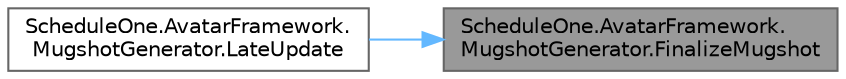 digraph "ScheduleOne.AvatarFramework.MugshotGenerator.FinalizeMugshot"
{
 // LATEX_PDF_SIZE
  bgcolor="transparent";
  edge [fontname=Helvetica,fontsize=10,labelfontname=Helvetica,labelfontsize=10];
  node [fontname=Helvetica,fontsize=10,shape=box,height=0.2,width=0.4];
  rankdir="RL";
  Node1 [id="Node000001",label="ScheduleOne.AvatarFramework.\lMugshotGenerator.FinalizeMugshot",height=0.2,width=0.4,color="gray40", fillcolor="grey60", style="filled", fontcolor="black",tooltip=" "];
  Node1 -> Node2 [id="edge1_Node000001_Node000002",dir="back",color="steelblue1",style="solid",tooltip=" "];
  Node2 [id="Node000002",label="ScheduleOne.AvatarFramework.\lMugshotGenerator.LateUpdate",height=0.2,width=0.4,color="grey40", fillcolor="white", style="filled",URL="$class_schedule_one_1_1_avatar_framework_1_1_mugshot_generator.html#ab972afca1bfae8e15500eabde4a110da",tooltip=" "];
}
